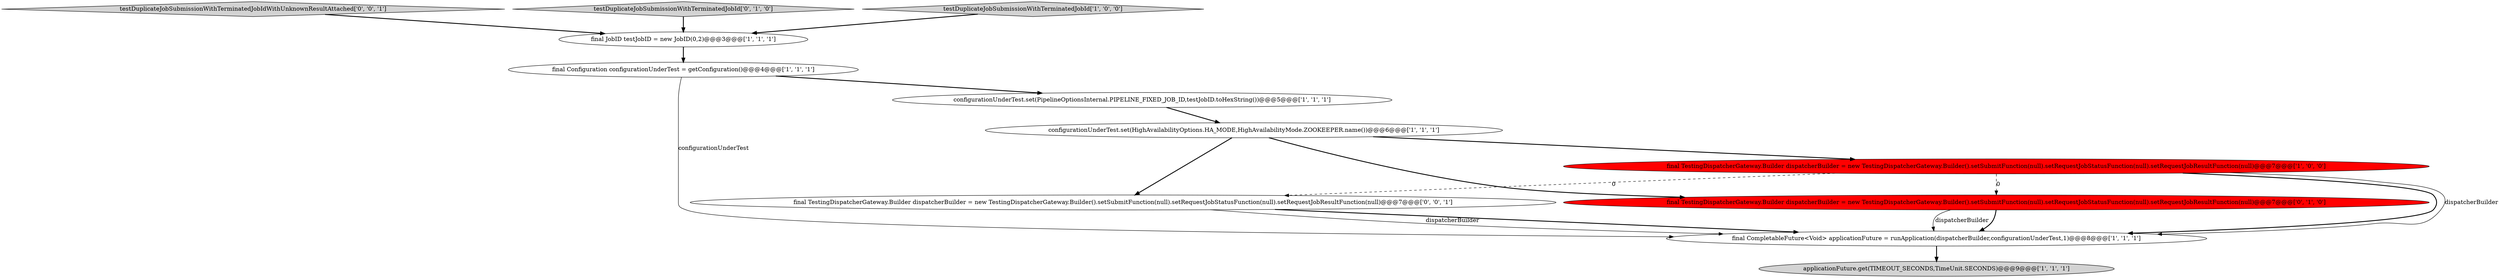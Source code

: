 digraph {
7 [style = filled, label = "final Configuration configurationUnderTest = getConfiguration()@@@4@@@['1', '1', '1']", fillcolor = white, shape = ellipse image = "AAA0AAABBB1BBB"];
11 [style = filled, label = "testDuplicateJobSubmissionWithTerminatedJobIdWithUnknownResultAttached['0', '0', '1']", fillcolor = lightgray, shape = diamond image = "AAA0AAABBB3BBB"];
5 [style = filled, label = "final CompletableFuture<Void> applicationFuture = runApplication(dispatcherBuilder,configurationUnderTest,1)@@@8@@@['1', '1', '1']", fillcolor = white, shape = ellipse image = "AAA0AAABBB1BBB"];
8 [style = filled, label = "testDuplicateJobSubmissionWithTerminatedJobId['0', '1', '0']", fillcolor = lightgray, shape = diamond image = "AAA0AAABBB2BBB"];
4 [style = filled, label = "final TestingDispatcherGateway.Builder dispatcherBuilder = new TestingDispatcherGateway.Builder().setSubmitFunction(null).setRequestJobStatusFunction(null).setRequestJobResultFunction(null)@@@7@@@['1', '0', '0']", fillcolor = red, shape = ellipse image = "AAA1AAABBB1BBB"];
6 [style = filled, label = "applicationFuture.get(TIMEOUT_SECONDS,TimeUnit.SECONDS)@@@9@@@['1', '1', '1']", fillcolor = lightgray, shape = ellipse image = "AAA0AAABBB1BBB"];
9 [style = filled, label = "final TestingDispatcherGateway.Builder dispatcherBuilder = new TestingDispatcherGateway.Builder().setSubmitFunction(null).setRequestJobStatusFunction(null).setRequestJobResultFunction(null)@@@7@@@['0', '1', '0']", fillcolor = red, shape = ellipse image = "AAA1AAABBB2BBB"];
0 [style = filled, label = "configurationUnderTest.set(HighAvailabilityOptions.HA_MODE,HighAvailabilityMode.ZOOKEEPER.name())@@@6@@@['1', '1', '1']", fillcolor = white, shape = ellipse image = "AAA0AAABBB1BBB"];
2 [style = filled, label = "final JobID testJobID = new JobID(0,2)@@@3@@@['1', '1', '1']", fillcolor = white, shape = ellipse image = "AAA0AAABBB1BBB"];
3 [style = filled, label = "configurationUnderTest.set(PipelineOptionsInternal.PIPELINE_FIXED_JOB_ID,testJobID.toHexString())@@@5@@@['1', '1', '1']", fillcolor = white, shape = ellipse image = "AAA0AAABBB1BBB"];
10 [style = filled, label = "final TestingDispatcherGateway.Builder dispatcherBuilder = new TestingDispatcherGateway.Builder().setSubmitFunction(null).setRequestJobStatusFunction(null).setRequestJobResultFunction(null)@@@7@@@['0', '0', '1']", fillcolor = white, shape = ellipse image = "AAA0AAABBB3BBB"];
1 [style = filled, label = "testDuplicateJobSubmissionWithTerminatedJobId['1', '0', '0']", fillcolor = lightgray, shape = diamond image = "AAA0AAABBB1BBB"];
9->5 [style = bold, label=""];
4->9 [style = dashed, label="0"];
1->2 [style = bold, label=""];
0->9 [style = bold, label=""];
0->10 [style = bold, label=""];
2->7 [style = bold, label=""];
10->5 [style = bold, label=""];
5->6 [style = bold, label=""];
4->10 [style = dashed, label="0"];
8->2 [style = bold, label=""];
0->4 [style = bold, label=""];
4->5 [style = bold, label=""];
7->5 [style = solid, label="configurationUnderTest"];
11->2 [style = bold, label=""];
7->3 [style = bold, label=""];
3->0 [style = bold, label=""];
4->5 [style = solid, label="dispatcherBuilder"];
9->5 [style = solid, label="dispatcherBuilder"];
10->5 [style = solid, label="dispatcherBuilder"];
}
